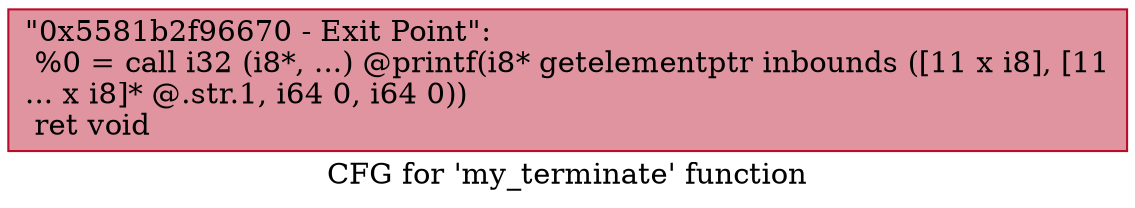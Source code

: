 digraph "CFG for 'my_terminate' function" {
	label="CFG for 'my_terminate' function";

	Node0x5581b2f96670 [shape=record,color="#b70d28ff", style=filled, fillcolor="#b70d2870",label="{\"0x5581b2f96670 - Exit Point\":\l  %0 = call i32 (i8*, ...) @printf(i8* getelementptr inbounds ([11 x i8], [11\l... x i8]* @.str.1, i64 0, i64 0))\l  ret void\l}"];
}
